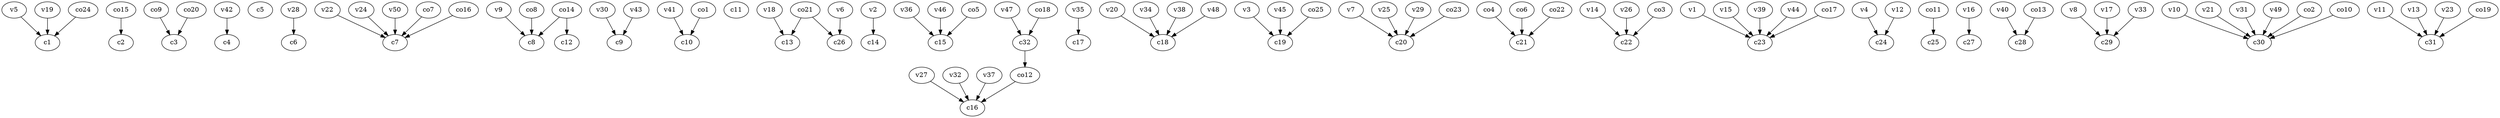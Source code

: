 strict digraph  {
c1;
c2;
c3;
c4;
c5;
c6;
c7;
c8;
c9;
c10;
c11;
c12;
c13;
c14;
c15;
c16;
c17;
c18;
c19;
c20;
c21;
c22;
c23;
c24;
c25;
c26;
c27;
c28;
c29;
c30;
c31;
c32;
v1;
v2;
v3;
v4;
v5;
v6;
v7;
v8;
v9;
v10;
v11;
v12;
v13;
v14;
v15;
v16;
v17;
v18;
v19;
v20;
v21;
v22;
v23;
v24;
v25;
v26;
v27;
v28;
v29;
v30;
v31;
v32;
v33;
v34;
v35;
v36;
v37;
v38;
v39;
v40;
v41;
v42;
v43;
v44;
v45;
v46;
v47;
v48;
v49;
v50;
co1;
co2;
co3;
co4;
co5;
co6;
co7;
co8;
co9;
co10;
co11;
co12;
co13;
co14;
co15;
co16;
co17;
co18;
co19;
co20;
co21;
co22;
co23;
co24;
co25;
c32 -> co12  [weight=1];
v1 -> c23  [weight=1];
v2 -> c14  [weight=1];
v3 -> c19  [weight=1];
v4 -> c24  [weight=1];
v5 -> c1  [weight=1];
v6 -> c26  [weight=1];
v7 -> c20  [weight=1];
v8 -> c29  [weight=1];
v9 -> c8  [weight=1];
v10 -> c30  [weight=1];
v11 -> c31  [weight=1];
v12 -> c24  [weight=1];
v13 -> c31  [weight=1];
v14 -> c22  [weight=1];
v15 -> c23  [weight=1];
v16 -> c27  [weight=1];
v17 -> c29  [weight=1];
v18 -> c13  [weight=1];
v19 -> c1  [weight=1];
v20 -> c18  [weight=1];
v21 -> c30  [weight=1];
v22 -> c7  [weight=1];
v23 -> c31  [weight=1];
v24 -> c7  [weight=1];
v25 -> c20  [weight=1];
v26 -> c22  [weight=1];
v27 -> c16  [weight=1];
v28 -> c6  [weight=1];
v29 -> c20  [weight=1];
v30 -> c9  [weight=1];
v31 -> c30  [weight=1];
v32 -> c16  [weight=1];
v33 -> c29  [weight=1];
v34 -> c18  [weight=1];
v35 -> c17  [weight=1];
v36 -> c15  [weight=1];
v37 -> c16  [weight=1];
v38 -> c18  [weight=1];
v39 -> c23  [weight=1];
v40 -> c28  [weight=1];
v41 -> c10  [weight=1];
v42 -> c4  [weight=1];
v43 -> c9  [weight=1];
v44 -> c23  [weight=1];
v45 -> c19  [weight=1];
v46 -> c15  [weight=1];
v47 -> c32  [weight=1];
v48 -> c18  [weight=1];
v49 -> c30  [weight=1];
v50 -> c7  [weight=1];
co1 -> c10  [weight=1];
co2 -> c30  [weight=1];
co3 -> c22  [weight=1];
co4 -> c21  [weight=1];
co5 -> c15  [weight=1];
co6 -> c21  [weight=1];
co7 -> c7  [weight=1];
co8 -> c8  [weight=1];
co9 -> c3  [weight=1];
co10 -> c30  [weight=1];
co11 -> c25  [weight=1];
co12 -> c16  [weight=1];
co13 -> c28  [weight=1];
co14 -> c8  [weight=1];
co14 -> c12  [weight=1];
co15 -> c2  [weight=1];
co16 -> c7  [weight=1];
co17 -> c23  [weight=1];
co18 -> c32  [weight=1];
co19 -> c31  [weight=1];
co20 -> c3  [weight=1];
co21 -> c26  [weight=1];
co21 -> c13  [weight=1];
co22 -> c21  [weight=1];
co23 -> c20  [weight=1];
co24 -> c1  [weight=1];
co25 -> c19  [weight=1];
}
